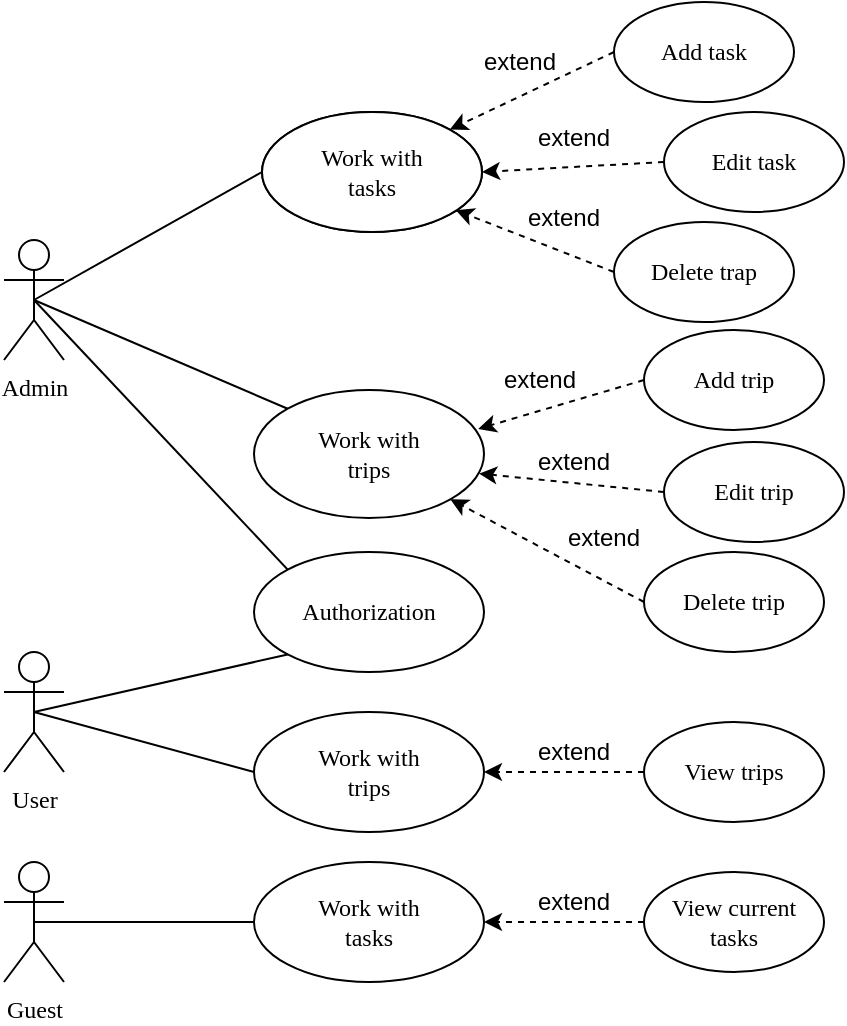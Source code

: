 <mxfile version="13.6.2" type="device"><diagram name="UseCaseDiagram" id="oF56Ck8QvnUyqf3Dc_yR"><mxGraphModel dx="1280" dy="803" grid="1" gridSize="10" guides="1" tooltips="1" connect="1" arrows="1" fold="1" page="1" pageScale="1" pageWidth="827" pageHeight="1169" math="0" shadow="0"><root><mxCell id="jAGrt2J0YsNrdGlfkH3J-0"/><mxCell id="jAGrt2J0YsNrdGlfkH3J-1" parent="jAGrt2J0YsNrdGlfkH3J-0"/><mxCell id="69zOhWd5Mk_UO6jBesnX-0" style="edgeStyle=none;rounded=0;orthogonalLoop=1;jettySize=auto;html=1;exitX=0.5;exitY=0.5;exitDx=0;exitDy=0;exitPerimeter=0;entryX=0;entryY=0.5;entryDx=0;entryDy=0;fontFamily=Tahoma;fontSize=10;fontColor=#000099;endArrow=none;endFill=0;" parent="jAGrt2J0YsNrdGlfkH3J-1" source="jAGrt2J0YsNrdGlfkH3J-4" target="jAGrt2J0YsNrdGlfkH3J-8" edge="1"><mxGeometry relative="1" as="geometry"/></mxCell><mxCell id="jAGrt2J0YsNrdGlfkH3J-4" value="Admin" style="shape=umlActor;verticalLabelPosition=bottom;labelBackgroundColor=#ffffff;verticalAlign=top;html=1;outlineConnect=0;fontFamily=Tahoma;" parent="jAGrt2J0YsNrdGlfkH3J-1" vertex="1"><mxGeometry x="230" y="309" width="30" height="60" as="geometry"/></mxCell><mxCell id="jAGrt2J0YsNrdGlfkH3J-8" value="&lt;font style=&quot;font-size: 12px&quot;&gt;Создание&lt;br&gt;задания&lt;/font&gt;" style="ellipse;whiteSpace=wrap;html=1;fontFamily=Tahoma;" parent="jAGrt2J0YsNrdGlfkH3J-1" vertex="1"><mxGeometry x="359" y="245" width="110" height="60" as="geometry"/></mxCell><mxCell id="jAGrt2J0YsNrdGlfkH3J-15" style="edgeStyle=none;rounded=0;orthogonalLoop=1;jettySize=auto;html=1;exitX=0.5;exitY=0.5;exitDx=0;exitDy=0;exitPerimeter=0;fontFamily=Tahoma;entryX=0;entryY=0.5;entryDx=0;entryDy=0;endArrow=none;endFill=0;" parent="jAGrt2J0YsNrdGlfkH3J-1" source="jAGrt2J0YsNrdGlfkH3J-17" target="gumsVrbyaYuRGja6uznP-0" edge="1"><mxGeometry relative="1" as="geometry"><mxPoint x="670.0" y="475" as="targetPoint"/></mxGeometry></mxCell><mxCell id="jAGrt2J0YsNrdGlfkH3J-17" value="User" style="shape=umlActor;verticalLabelPosition=bottom;labelBackgroundColor=#ffffff;verticalAlign=top;html=1;outlineConnect=0;fontFamily=Tahoma;" parent="jAGrt2J0YsNrdGlfkH3J-1" vertex="1"><mxGeometry x="230" y="515" width="30" height="60" as="geometry"/></mxCell><mxCell id="YtZrTKqZkma375A6ufs0-21" style="edgeStyle=none;rounded=0;orthogonalLoop=1;jettySize=auto;html=1;exitX=0.5;exitY=0.5;exitDx=0;exitDy=0;exitPerimeter=0;entryX=0;entryY=0;entryDx=0;entryDy=0;startSize=6;endArrow=none;endFill=0;endSize=6;fontFamily=Tahoma;fontSize=10;fontColor=#1A1A1A;" parent="jAGrt2J0YsNrdGlfkH3J-1" source="jAGrt2J0YsNrdGlfkH3J-4" target="YtZrTKqZkma375A6ufs0-19" edge="1"><mxGeometry relative="1" as="geometry"><mxPoint x="215" y="554.0" as="sourcePoint"/></mxGeometry></mxCell><mxCell id="YtZrTKqZkma375A6ufs0-19" value="&lt;font style=&quot;font-size: 12px&quot;&gt;Work with&lt;br&gt;trips&lt;br&gt;&lt;/font&gt;" style="ellipse;whiteSpace=wrap;html=1;fontFamily=Tahoma;" parent="jAGrt2J0YsNrdGlfkH3J-1" vertex="1"><mxGeometry x="355" y="384" width="115" height="64" as="geometry"/></mxCell><mxCell id="gumsVrbyaYuRGja6uznP-0" value="Work with&lt;br&gt;trips" style="ellipse;whiteSpace=wrap;html=1;fontFamily=Tahoma;verticalAlign=middle;" parent="jAGrt2J0YsNrdGlfkH3J-1" vertex="1"><mxGeometry x="355" y="545" width="115" height="60" as="geometry"/></mxCell><mxCell id="4R0IFtfhH6a-pLV1-HHP-1" value="Work with &lt;br&gt;tasks" style="ellipse;whiteSpace=wrap;html=1;fontFamily=Tahoma;" parent="jAGrt2J0YsNrdGlfkH3J-1" vertex="1"><mxGeometry x="359" y="245" width="110" height="60" as="geometry"/></mxCell><mxCell id="xQ48ce1O_omtEna1fN1E-4" style="rounded=0;orthogonalLoop=1;jettySize=auto;html=1;exitX=0;exitY=0.5;exitDx=0;exitDy=0;dashed=1;entryX=1;entryY=0;entryDx=0;entryDy=0;" parent="jAGrt2J0YsNrdGlfkH3J-1" source="xQ48ce1O_omtEna1fN1E-2" target="4R0IFtfhH6a-pLV1-HHP-1" edge="1"><mxGeometry relative="1" as="geometry"><mxPoint x="451.5" y="244" as="targetPoint"/></mxGeometry></mxCell><mxCell id="xQ48ce1O_omtEna1fN1E-2" value="&lt;font style=&quot;font-size: 12px&quot;&gt;Add task&lt;br&gt;&lt;/font&gt;" style="ellipse;whiteSpace=wrap;html=1;fontFamily=Tahoma;" parent="jAGrt2J0YsNrdGlfkH3J-1" vertex="1"><mxGeometry x="535" y="190" width="90" height="50" as="geometry"/></mxCell><mxCell id="xQ48ce1O_omtEna1fN1E-6" style="edgeStyle=none;rounded=0;orthogonalLoop=1;jettySize=auto;html=1;exitX=0;exitY=0.5;exitDx=0;exitDy=0;entryX=1;entryY=0.5;entryDx=0;entryDy=0;dashed=1;" parent="jAGrt2J0YsNrdGlfkH3J-1" source="xQ48ce1O_omtEna1fN1E-3" target="4R0IFtfhH6a-pLV1-HHP-1" edge="1"><mxGeometry relative="1" as="geometry"><mxPoint x="467.5" y="245" as="targetPoint"/></mxGeometry></mxCell><mxCell id="xQ48ce1O_omtEna1fN1E-3" value="&lt;font style=&quot;font-size: 12px&quot;&gt;Edit task&lt;br&gt;&lt;/font&gt;" style="ellipse;whiteSpace=wrap;html=1;fontFamily=Tahoma;" parent="jAGrt2J0YsNrdGlfkH3J-1" vertex="1"><mxGeometry x="560" y="245" width="90" height="50" as="geometry"/></mxCell><mxCell id="xQ48ce1O_omtEna1fN1E-5" value="extend" style="text;html=1;strokeColor=none;fillColor=none;align=center;verticalAlign=middle;whiteSpace=wrap;rounded=0;" parent="jAGrt2J0YsNrdGlfkH3J-1" vertex="1"><mxGeometry x="467.5" y="210" width="40" height="20" as="geometry"/></mxCell><mxCell id="xQ48ce1O_omtEna1fN1E-7" value="extend" style="text;html=1;strokeColor=none;fillColor=none;align=center;verticalAlign=middle;whiteSpace=wrap;rounded=0;" parent="jAGrt2J0YsNrdGlfkH3J-1" vertex="1"><mxGeometry x="495" y="250" width="40" height="15" as="geometry"/></mxCell><mxCell id="xQ48ce1O_omtEna1fN1E-8" style="rounded=0;orthogonalLoop=1;jettySize=auto;html=1;exitX=0;exitY=0.5;exitDx=0;exitDy=0;dashed=1;entryX=0.975;entryY=0.304;entryDx=0;entryDy=0;entryPerimeter=0;" parent="jAGrt2J0YsNrdGlfkH3J-1" source="xQ48ce1O_omtEna1fN1E-9" target="YtZrTKqZkma375A6ufs0-19" edge="1"><mxGeometry relative="1" as="geometry"><mxPoint x="470" y="416.5" as="targetPoint"/></mxGeometry></mxCell><mxCell id="xQ48ce1O_omtEna1fN1E-9" value="&lt;font style=&quot;font-size: 12px&quot;&gt;Add trip&lt;br&gt;&lt;/font&gt;" style="ellipse;whiteSpace=wrap;html=1;fontFamily=Tahoma;" parent="jAGrt2J0YsNrdGlfkH3J-1" vertex="1"><mxGeometry x="550" y="354" width="90" height="50" as="geometry"/></mxCell><mxCell id="xQ48ce1O_omtEna1fN1E-10" style="edgeStyle=none;rounded=0;orthogonalLoop=1;jettySize=auto;html=1;exitX=0;exitY=0.5;exitDx=0;exitDy=0;entryX=0.978;entryY=0.653;entryDx=0;entryDy=0;dashed=1;entryPerimeter=0;" parent="jAGrt2J0YsNrdGlfkH3J-1" source="xQ48ce1O_omtEna1fN1E-11" target="YtZrTKqZkma375A6ufs0-19" edge="1"><mxGeometry relative="1" as="geometry"><mxPoint x="470" y="450" as="targetPoint"/></mxGeometry></mxCell><mxCell id="xQ48ce1O_omtEna1fN1E-11" value="&lt;font style=&quot;font-size: 12px&quot;&gt;Edit trip&lt;br&gt;&lt;/font&gt;" style="ellipse;whiteSpace=wrap;html=1;fontFamily=Tahoma;" parent="jAGrt2J0YsNrdGlfkH3J-1" vertex="1"><mxGeometry x="560" y="410" width="90" height="50" as="geometry"/></mxCell><mxCell id="xQ48ce1O_omtEna1fN1E-12" value="extend" style="text;html=1;strokeColor=none;fillColor=none;align=center;verticalAlign=middle;whiteSpace=wrap;rounded=0;" parent="jAGrt2J0YsNrdGlfkH3J-1" vertex="1"><mxGeometry x="477.5" y="369" width="40" height="20" as="geometry"/></mxCell><mxCell id="xQ48ce1O_omtEna1fN1E-13" value="extend" style="text;html=1;strokeColor=none;fillColor=none;align=center;verticalAlign=middle;whiteSpace=wrap;rounded=0;" parent="jAGrt2J0YsNrdGlfkH3J-1" vertex="1"><mxGeometry x="495" y="410" width="40" height="20" as="geometry"/></mxCell><mxCell id="xQ48ce1O_omtEna1fN1E-16" style="edgeStyle=none;rounded=0;orthogonalLoop=1;jettySize=auto;html=1;exitX=0;exitY=0.5;exitDx=0;exitDy=0;entryX=1;entryY=0.5;entryDx=0;entryDy=0;dashed=1;" parent="jAGrt2J0YsNrdGlfkH3J-1" source="xQ48ce1O_omtEna1fN1E-17" edge="1"><mxGeometry relative="1" as="geometry"><mxPoint x="470" y="575" as="targetPoint"/></mxGeometry></mxCell><mxCell id="xQ48ce1O_omtEna1fN1E-17" value="&lt;font style=&quot;font-size: 12px&quot;&gt;View trips&lt;br&gt;&lt;/font&gt;" style="ellipse;whiteSpace=wrap;html=1;fontFamily=Tahoma;" parent="jAGrt2J0YsNrdGlfkH3J-1" vertex="1"><mxGeometry x="550" y="550" width="90" height="50" as="geometry"/></mxCell><mxCell id="xQ48ce1O_omtEna1fN1E-18" value="extend" style="text;html=1;strokeColor=none;fillColor=none;align=center;verticalAlign=middle;whiteSpace=wrap;rounded=0;" parent="jAGrt2J0YsNrdGlfkH3J-1" vertex="1"><mxGeometry x="495" y="555" width="40" height="20" as="geometry"/></mxCell><mxCell id="xQ48ce1O_omtEna1fN1E-19" value="Work with&lt;br&gt;tasks" style="ellipse;whiteSpace=wrap;html=1;fontFamily=Tahoma;verticalAlign=middle;" parent="jAGrt2J0YsNrdGlfkH3J-1" vertex="1"><mxGeometry x="355" y="620" width="115" height="60" as="geometry"/></mxCell><mxCell id="xQ48ce1O_omtEna1fN1E-20" style="edgeStyle=none;rounded=0;orthogonalLoop=1;jettySize=auto;html=1;exitX=0;exitY=0.5;exitDx=0;exitDy=0;entryX=1;entryY=0.5;entryDx=0;entryDy=0;dashed=1;" parent="jAGrt2J0YsNrdGlfkH3J-1" source="xQ48ce1O_omtEna1fN1E-21" target="xQ48ce1O_omtEna1fN1E-19" edge="1"><mxGeometry relative="1" as="geometry"><mxPoint x="470.0" y="645" as="targetPoint"/></mxGeometry></mxCell><mxCell id="xQ48ce1O_omtEna1fN1E-21" value="&lt;font style=&quot;font-size: 12px&quot;&gt;View current&lt;br&gt;tasks&lt;br&gt;&lt;/font&gt;" style="ellipse;whiteSpace=wrap;html=1;fontFamily=Tahoma;" parent="jAGrt2J0YsNrdGlfkH3J-1" vertex="1"><mxGeometry x="550" y="625" width="90" height="50" as="geometry"/></mxCell><mxCell id="xQ48ce1O_omtEna1fN1E-22" value="extend" style="text;html=1;strokeColor=none;fillColor=none;align=center;verticalAlign=middle;whiteSpace=wrap;rounded=0;" parent="jAGrt2J0YsNrdGlfkH3J-1" vertex="1"><mxGeometry x="494.5" y="630" width="40" height="20" as="geometry"/></mxCell><mxCell id="xQ48ce1O_omtEna1fN1E-24" style="edgeStyle=none;rounded=0;orthogonalLoop=1;jettySize=auto;html=1;exitX=0.5;exitY=0.5;exitDx=0;exitDy=0;exitPerimeter=0;fontFamily=Tahoma;entryX=0;entryY=0.5;entryDx=0;entryDy=0;endArrow=none;endFill=0;" parent="jAGrt2J0YsNrdGlfkH3J-1" source="xQ48ce1O_omtEna1fN1E-1" target="xQ48ce1O_omtEna1fN1E-19" edge="1"><mxGeometry relative="1" as="geometry"><mxPoint x="370.0" y="640" as="targetPoint"/><mxPoint x="260.0" y="640" as="sourcePoint"/></mxGeometry></mxCell><mxCell id="xQ48ce1O_omtEna1fN1E-1" value="Guest" style="shape=umlActor;verticalLabelPosition=bottom;labelBackgroundColor=#ffffff;verticalAlign=top;html=1;outlineConnect=0;fontFamily=Tahoma;" parent="jAGrt2J0YsNrdGlfkH3J-1" vertex="1"><mxGeometry x="230" y="620" width="30" height="60" as="geometry"/></mxCell><mxCell id="xQ48ce1O_omtEna1fN1E-25" style="edgeStyle=none;rounded=0;orthogonalLoop=1;jettySize=auto;html=1;exitX=0.5;exitY=0.5;exitDx=0;exitDy=0;exitPerimeter=0;fontFamily=Tahoma;entryX=0;entryY=0.5;entryDx=0;entryDy=0;endArrow=none;endFill=0;" parent="jAGrt2J0YsNrdGlfkH3J-1" target="xQ48ce1O_omtEna1fN1E-1" edge="1"><mxGeometry relative="1" as="geometry"><mxPoint x="340.0" y="650.0" as="targetPoint"/><mxPoint x="230.0" y="650.0" as="sourcePoint"/></mxGeometry></mxCell><mxCell id="xQ48ce1O_omtEna1fN1E-26" value="Authorization" style="ellipse;whiteSpace=wrap;html=1;fontFamily=Tahoma;verticalAlign=middle;" parent="jAGrt2J0YsNrdGlfkH3J-1" vertex="1"><mxGeometry x="355" y="465" width="115" height="60" as="geometry"/></mxCell><mxCell id="xQ48ce1O_omtEna1fN1E-27" style="edgeStyle=none;rounded=0;orthogonalLoop=1;jettySize=auto;html=1;exitX=0.5;exitY=0.5;exitDx=0;exitDy=0;exitPerimeter=0;entryX=0;entryY=0;entryDx=0;entryDy=0;startSize=6;endArrow=none;endFill=0;endSize=6;fontFamily=Tahoma;fontSize=10;fontColor=#1A1A1A;" parent="jAGrt2J0YsNrdGlfkH3J-1" source="jAGrt2J0YsNrdGlfkH3J-4" target="xQ48ce1O_omtEna1fN1E-26" edge="1"><mxGeometry relative="1" as="geometry"><mxPoint x="245.0" y="445" as="sourcePoint"/><mxPoint x="355.0" y="496.0" as="targetPoint"/></mxGeometry></mxCell><mxCell id="xQ48ce1O_omtEna1fN1E-28" style="edgeStyle=none;rounded=0;orthogonalLoop=1;jettySize=auto;html=1;exitX=0.5;exitY=0.5;exitDx=0;exitDy=0;exitPerimeter=0;fontFamily=Tahoma;entryX=0;entryY=1;entryDx=0;entryDy=0;endArrow=none;endFill=0;" parent="jAGrt2J0YsNrdGlfkH3J-1" source="jAGrt2J0YsNrdGlfkH3J-17" target="xQ48ce1O_omtEna1fN1E-26" edge="1"><mxGeometry relative="1" as="geometry"><mxPoint x="360.0" y="505" as="targetPoint"/><mxPoint x="250.0" y="505" as="sourcePoint"/></mxGeometry></mxCell><mxCell id="Bga918_8FdyIKth6O8xT-1" style="rounded=0;orthogonalLoop=1;jettySize=auto;html=1;exitX=0;exitY=0.5;exitDx=0;exitDy=0;entryX=1;entryY=1;entryDx=0;entryDy=0;dashed=1;" parent="jAGrt2J0YsNrdGlfkH3J-1" source="Bga918_8FdyIKth6O8xT-0" target="YtZrTKqZkma375A6ufs0-19" edge="1"><mxGeometry relative="1" as="geometry"/></mxCell><mxCell id="Bga918_8FdyIKth6O8xT-0" value="&lt;font style=&quot;font-size: 12px&quot;&gt;Delete trip&lt;br&gt;&lt;/font&gt;" style="ellipse;whiteSpace=wrap;html=1;fontFamily=Tahoma;" parent="jAGrt2J0YsNrdGlfkH3J-1" vertex="1"><mxGeometry x="550" y="465" width="90" height="50" as="geometry"/></mxCell><mxCell id="Bga918_8FdyIKth6O8xT-4" value="extend" style="text;html=1;strokeColor=none;fillColor=none;align=center;verticalAlign=middle;whiteSpace=wrap;rounded=0;" parent="jAGrt2J0YsNrdGlfkH3J-1" vertex="1"><mxGeometry x="510" y="448" width="40" height="20" as="geometry"/></mxCell><mxCell id="Bga918_8FdyIKth6O8xT-6" style="edgeStyle=none;rounded=0;orthogonalLoop=1;jettySize=auto;html=1;exitX=0;exitY=0.5;exitDx=0;exitDy=0;entryX=0.881;entryY=0.818;entryDx=0;entryDy=0;entryPerimeter=0;dashed=1;" parent="jAGrt2J0YsNrdGlfkH3J-1" source="Bga918_8FdyIKth6O8xT-5" target="4R0IFtfhH6a-pLV1-HHP-1" edge="1"><mxGeometry relative="1" as="geometry"/></mxCell><mxCell id="Bga918_8FdyIKth6O8xT-5" value="&lt;font style=&quot;font-size: 12px&quot;&gt;Delete trap&lt;br&gt;&lt;/font&gt;" style="ellipse;whiteSpace=wrap;html=1;fontFamily=Tahoma;" parent="jAGrt2J0YsNrdGlfkH3J-1" vertex="1"><mxGeometry x="535" y="300" width="90" height="50" as="geometry"/></mxCell><mxCell id="Bga918_8FdyIKth6O8xT-7" value="extend" style="text;html=1;strokeColor=none;fillColor=none;align=center;verticalAlign=middle;whiteSpace=wrap;rounded=0;" parent="jAGrt2J0YsNrdGlfkH3J-1" vertex="1"><mxGeometry x="490" y="290" width="40" height="15" as="geometry"/></mxCell></root></mxGraphModel></diagram></mxfile>
